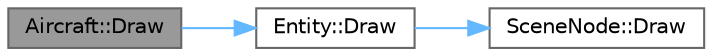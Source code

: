 digraph "Aircraft::Draw"
{
 // LATEX_PDF_SIZE
  bgcolor="transparent";
  edge [fontname=Helvetica,fontsize=10,labelfontname=Helvetica,labelfontsize=10];
  node [fontname=Helvetica,fontsize=10,shape=box,height=0.2,width=0.4];
  rankdir="LR";
  Node1 [label="Aircraft::Draw",height=0.2,width=0.4,color="gray40", fillcolor="grey60", style="filled", fontcolor="black",tooltip=" "];
  Node1 -> Node2 [color="steelblue1",style="solid"];
  Node2 [label="Entity::Draw",height=0.2,width=0.4,color="grey40", fillcolor="white", style="filled",URL="$class_entity.html#acd47026ad7c92f1fbc74aebf6cc21c73",tooltip=" "];
  Node2 -> Node3 [color="steelblue1",style="solid"];
  Node3 [label="SceneNode::Draw",height=0.2,width=0.4,color="grey40", fillcolor="white", style="filled",URL="$class_scene_node.html#aff66e54036d74d2ae7dd469ff7fdd2e1",tooltip=" "];
}
